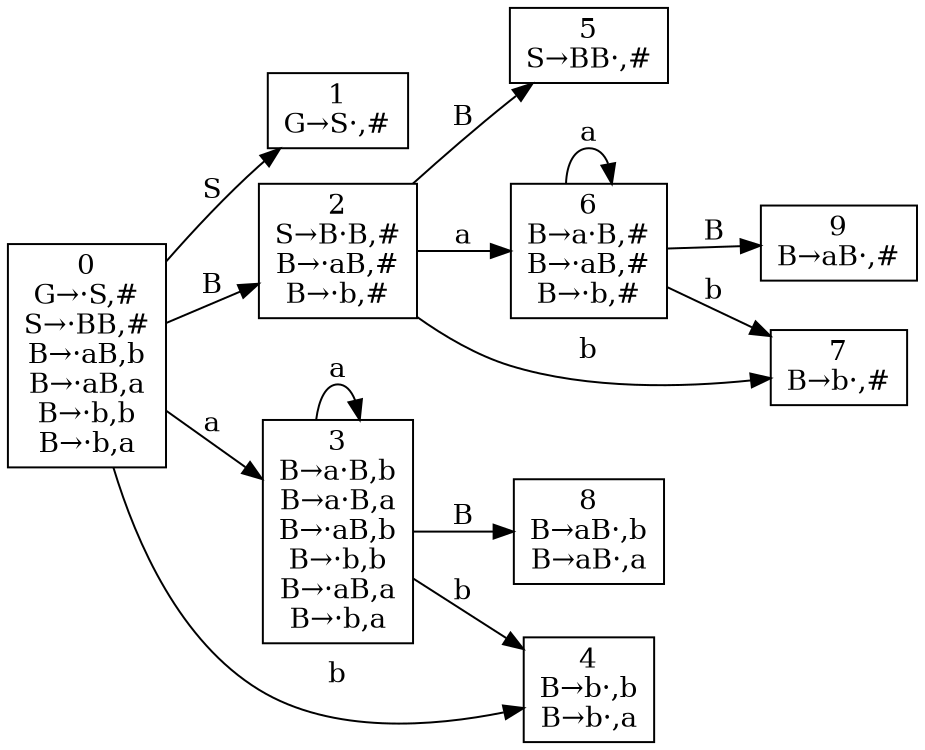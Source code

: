 digraph "deterministic finite automaton" {
	rankdir=LR size="8,5"
	node [shape=rectangle]
	"0
G→·S,#
S→·BB,#
B→·aB,b
B→·aB,a
B→·b,b
B→·b,a
" -> "1
G→S·,#
" [label=S]
	"0
G→·S,#
S→·BB,#
B→·aB,b
B→·aB,a
B→·b,b
B→·b,a
" -> "2
S→B·B,#
B→·aB,#
B→·b,#
" [label=B]
	"0
G→·S,#
S→·BB,#
B→·aB,b
B→·aB,a
B→·b,b
B→·b,a
" -> "3
B→a·B,b
B→a·B,a
B→·aB,b
B→·b,b
B→·aB,a
B→·b,a
" [label=a]
	"0
G→·S,#
S→·BB,#
B→·aB,b
B→·aB,a
B→·b,b
B→·b,a
" -> "4
B→b·,b
B→b·,a
" [label=b]
	"2
S→B·B,#
B→·aB,#
B→·b,#
" -> "5
S→BB·,#
" [label=B]
	"2
S→B·B,#
B→·aB,#
B→·b,#
" -> "6
B→a·B,#
B→·aB,#
B→·b,#
" [label=a]
	"2
S→B·B,#
B→·aB,#
B→·b,#
" -> "7
B→b·,#
" [label=b]
	"3
B→a·B,b
B→a·B,a
B→·aB,b
B→·b,b
B→·aB,a
B→·b,a
" -> "8
B→aB·,b
B→aB·,a
" [label=B]
	"3
B→a·B,b
B→a·B,a
B→·aB,b
B→·b,b
B→·aB,a
B→·b,a
" -> "3
B→a·B,b
B→a·B,a
B→·aB,b
B→·b,b
B→·aB,a
B→·b,a
" [label=a]
	"3
B→a·B,b
B→a·B,a
B→·aB,b
B→·b,b
B→·aB,a
B→·b,a
" -> "4
B→b·,b
B→b·,a
" [label=b]
	"6
B→a·B,#
B→·aB,#
B→·b,#
" -> "9
B→aB·,#
" [label=B]
	"6
B→a·B,#
B→·aB,#
B→·b,#
" -> "6
B→a·B,#
B→·aB,#
B→·b,#
" [label=a]
	"6
B→a·B,#
B→·aB,#
B→·b,#
" -> "7
B→b·,#
" [label=b]
}
